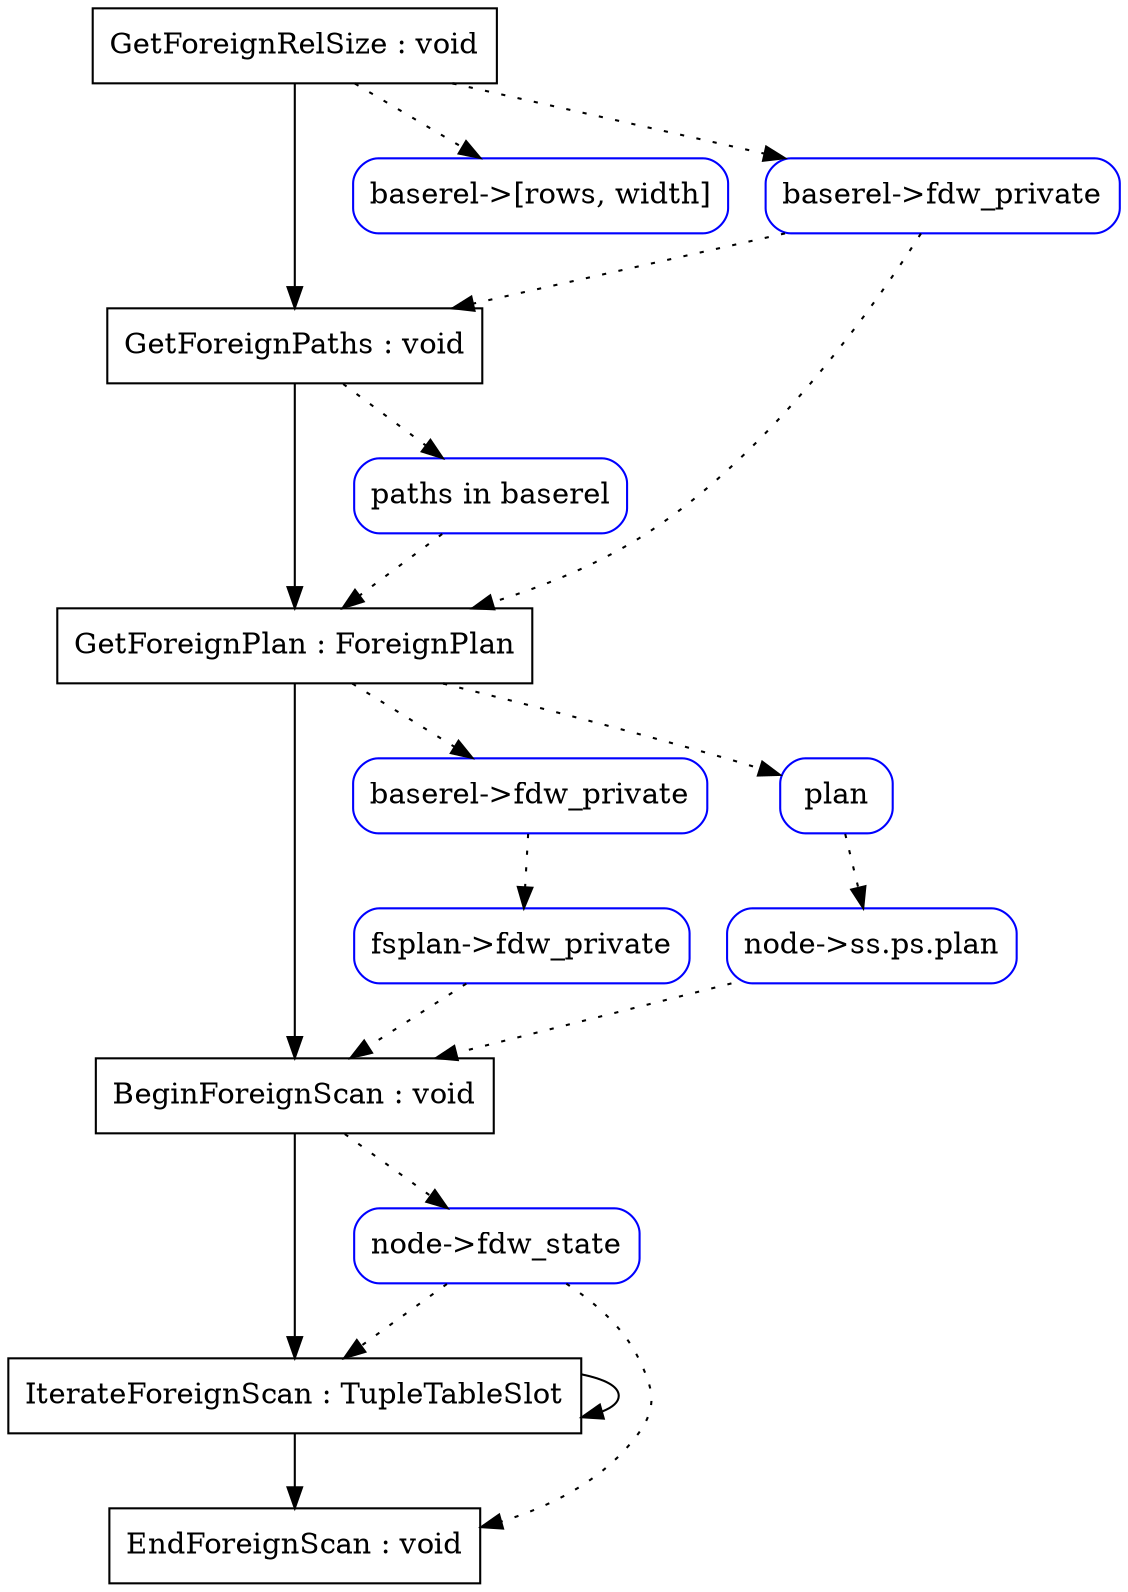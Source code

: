 digraph G {

	subgraph main {
	
		node[shape=box];
		
		GetForeignRelSize [label="GetForeignRelSize : void"];
		GetForeignPaths [label="GetForeignPaths : void"];
		GetForeignPlan [label="GetForeignPlan : ForeignPlan"];
		BeginForeignScan [label="BeginForeignScan : void"];
		IterateForeignScan [label="IterateForeignScan : TupleTableSlot"];
		EndForeignScan [label="EndForeignScan : void"];
		
		GetForeignRelSize -> GetForeignPaths
			-> GetForeignPlan -> BeginForeignScan
			-> IterateForeignScan -> IterateForeignScan
			-> EndForeignScan [weight=100];
	}
	
	subgraph data {
	
		node[color=blue, shape=box, style=rounded];
		
		BaserelEstimates [label="baserel->[rows, width]"];
		BaserelFDWPrivate [label="baserel->fdw_private"];
		BaserelPaths [label="paths in baserel"];
		FDWState [label="node->fdw_state"];
		BaserelFDWPrivate2 [label="baserel->fdw_private"];
		
		PlanFDWPrivate [label="fsplan->fdw_private"];
		
		Plan [label="plan"];
		NodePlan [label="node->ss.ps.plan"];
		
	}
	
	subgraph communication {
	
		edge[style=dotted];
		
		GetForeignRelSize -> BaserelFDWPrivate;
		GetForeignRelSize -> BaserelEstimates;
		BaserelFDWPrivate -> GetForeignPaths;
		BaserelFDWPrivate -> GetForeignPlan;
		GetForeignPaths   -> BaserelPaths;
		
		BaserelPaths      -> GetForeignPlan;
		GetForeignPlan    -> Plan;
		GetForeignPlan    -> BaserelFDWPrivate2;
		
		Plan              -> NodePlan;
		BaserelFDWPrivate2 -> PlanFDWPrivate;
		NodePlan          -> BeginForeignScan;
		PlanFDWPrivate    -> BeginForeignScan;
		
		BeginForeignScan  -> FDWState;
		
		FDWState -> IterateForeignScan;
		FDWState -> EndForeignScan;
		
	}

}